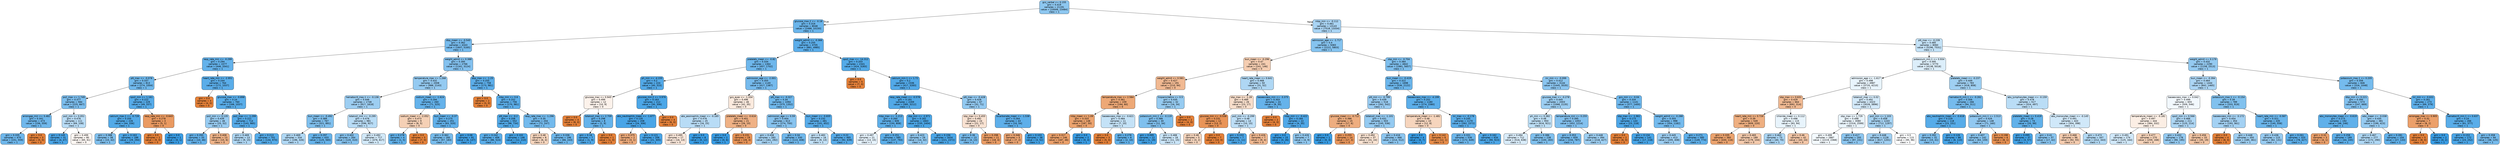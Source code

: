 digraph Tree {
node [shape=box, style="filled, rounded", color="black", fontname="helvetica"] ;
edge [fontname="helvetica"] ;
0 [label="gcs_verbal <= 0.155\ngini = 0.419\nsamples = 21191\nvalue = [10006, 23484]\nclass = 1", fillcolor="#8dc7f0"] ;
1 [label="glucose_max.2 <= -0.18\ngini = 0.316\nsamples = 8048\nvalue = [2488, 10150]\nclass = 1", fillcolor="#6ab5eb"] ;
0 -> 1 [labeldistance=2.5, labelangle=45, headlabel="True"] ;
2 [label="dbp_mean <= -0.545\ngini = 0.362\nsamples = 4343\nvalue = [1607, 5165]\nclass = 1", fillcolor="#77bbed"] ;
1 -> 2 ;
3 [label="resp_rate_min <= -0.299\ngini = 0.294\nsamples = 1577\nvalue = [446, 2041]\nclass = 1", fillcolor="#64b2eb"] ;
2 -> 3 ;
4 [label="ptt_max <= -0.078\ngini = 0.337\nsamples = 813\nvalue = [274, 1004]\nclass = 1", fillcolor="#6fb8ec"] ;
3 -> 4 ;
5 [label="po2_max <= 1.749\ngini = 0.377\nsamples = 584\nvalue = [225, 667]\nclass = 1", fillcolor="#7cbeee"] ;
4 -> 5 ;
6 [label="aniongap_min <= 3.482\ngini = 0.341\nsamples = 473\nvalue = [156, 559]\nclass = 1", fillcolor="#70b8ec"] ;
5 -> 6 ;
7 [label="gini = 0.335\nsamples = 470\nvalue = [151, 559]\nclass = 1", fillcolor="#6eb7ec"] ;
6 -> 7 ;
8 [label="gini = 0.0\nsamples = 3\nvalue = [5, 0]\nclass = 0", fillcolor="#e58139"] ;
6 -> 8 ;
9 [label="po2_min <= 0.051\ngini = 0.476\nsamples = 111\nvalue = [69, 108]\nclass = 1", fillcolor="#b8dcf6"] ;
5 -> 9 ;
10 [label="gini = 0.145\nsamples = 31\nvalue = [4, 47]\nclass = 1", fillcolor="#4aa5e7"] ;
9 -> 10 ;
11 [label="gini = 0.499\nsamples = 80\nvalue = [65, 61]\nclass = 0", fillcolor="#fdf7f3"] ;
9 -> 11 ;
12 [label="spo2_min <= 1.161\ngini = 0.222\nsamples = 229\nvalue = [49, 337]\nclass = 1", fillcolor="#56abe9"] ;
4 -> 12 ;
13 [label="calcium_max.1 <= -0.728\ngini = 0.205\nsamples = 226\nvalue = [44, 336]\nclass = 1", fillcolor="#53aae8"] ;
12 -> 13 ;
14 [label="gini = 0.388\nsamples = 38\nvalue = [15, 42]\nclass = 1", fillcolor="#80c0ee"] ;
13 -> 14 ;
15 [label="gini = 0.163\nsamples = 188\nvalue = [29, 294]\nclass = 1", fillcolor="#4da7e8"] ;
13 -> 15 ;
16 [label="resp_rate_min <= -0.643\ngini = 0.278\nsamples = 3\nvalue = [5, 1]\nclass = 0", fillcolor="#ea9a61"] ;
12 -> 16 ;
17 [label="gini = 0.0\nsamples = 2\nvalue = [5, 0]\nclass = 0", fillcolor="#e58139"] ;
16 -> 17 ;
18 [label="gini = 0.0\nsamples = 1\nvalue = [0, 1]\nclass = 1", fillcolor="#399de5"] ;
16 -> 18 ;
19 [label="heart_rate_min <= -2.951\ngini = 0.244\nsamples = 764\nvalue = [172, 1037]\nclass = 1", fillcolor="#5aade9"] ;
3 -> 19 ;
20 [label="gini = 0.0\nsamples = 4\nvalue = [4, 0]\nclass = 0", fillcolor="#e58139"] ;
19 -> 20 ;
21 [label="glucose_max <= -0.898\ngini = 0.24\nsamples = 760\nvalue = [168, 1037]\nclass = 1", fillcolor="#59ade9"] ;
19 -> 21 ;
22 [label="po2_min <= 0.135\ngini = 0.439\nsamples = 46\nvalue = [25, 52]\nclass = 1", fillcolor="#98ccf2"] ;
21 -> 22 ;
23 [label="gini = 0.293\nsamples = 33\nvalue = [10, 46]\nclass = 1", fillcolor="#64b2eb"] ;
22 -> 23 ;
24 [label="gini = 0.408\nsamples = 13\nvalue = [15, 6]\nclass = 0", fillcolor="#efb388"] ;
22 -> 24 ;
25 [label="po2_max <= -1.299\ngini = 0.221\nsamples = 714\nvalue = [143, 985]\nclass = 1", fillcolor="#56abe9"] ;
21 -> 25 ;
26 [label="gini = 0.469\nsamples = 13\nvalue = [9, 15]\nclass = 1", fillcolor="#b0d8f5"] ;
25 -> 26 ;
27 [label="gini = 0.213\nsamples = 701\nvalue = [134, 970]\nclass = 1", fillcolor="#54abe9"] ;
25 -> 27 ;
28 [label="weight_admit <= 0.388\ngini = 0.395\nsamples = 2766\nvalue = [1161, 3124]\nclass = 1", fillcolor="#83c1ef"] ;
2 -> 28 ;
29 [label="temperature_max <= 1.268\ngini = 0.432\nsamples = 2008\nvalue = [988, 2143]\nclass = 1", fillcolor="#94caf1"] ;
28 -> 29 ;
30 [label="hematocrit_max.1 <= -0.136\ngini = 0.446\nsamples = 1748\nvalue = [917, 1818]\nclass = 1", fillcolor="#9dcef2"] ;
29 -> 30 ;
31 [label="bun_mean <= -0.492\ngini = 0.389\nsamples = 767\nvalue = [321, 891]\nclass = 1", fillcolor="#80c0ee"] ;
30 -> 31 ;
32 [label="gini = 0.469\nsamples = 334\nvalue = [196, 326]\nclass = 1", fillcolor="#b0d8f5"] ;
31 -> 32 ;
33 [label="gini = 0.297\nsamples = 433\nvalue = [125, 565]\nclass = 1", fillcolor="#65b3eb"] ;
31 -> 33 ;
34 [label="totalco2_min <= -0.295\ngini = 0.476\nsamples = 981\nvalue = [596, 927]\nclass = 1", fillcolor="#b8dcf6"] ;
30 -> 34 ;
35 [label="gini = 0.402\nsamples = 264\nvalue = [120, 310]\nclass = 1", fillcolor="#86c3ef"] ;
34 -> 35 ;
36 [label="gini = 0.492\nsamples = 717\nvalue = [476, 617]\nclass = 1", fillcolor="#d2e9f9"] ;
34 -> 36 ;
37 [label="sodium_mean <= -1.624\ngini = 0.294\nsamples = 260\nvalue = [71, 325]\nclass = 1", fillcolor="#64b2eb"] ;
29 -> 37 ;
38 [label="sodium_mean <= -2.052\ngini = 0.473\nsamples = 9\nvalue = [8, 5]\nclass = 0", fillcolor="#f5d0b5"] ;
37 -> 38 ;
39 [label="gini = 0.278\nsamples = 4\nvalue = [1, 5]\nclass = 1", fillcolor="#61b1ea"] ;
38 -> 39 ;
40 [label="gini = 0.0\nsamples = 5\nvalue = [7, 0]\nclass = 0", fillcolor="#e58139"] ;
38 -> 40 ;
41 [label="bun_mean <= -0.37\ngini = 0.275\nsamples = 251\nvalue = [63, 320]\nclass = 1", fillcolor="#60b0ea"] ;
37 -> 41 ;
42 [label="gini = 0.362\nsamples = 160\nvalue = [57, 183]\nclass = 1", fillcolor="#77bced"] ;
41 -> 42 ;
43 [label="gini = 0.08\nsamples = 91\nvalue = [6, 137]\nclass = 1", fillcolor="#42a1e6"] ;
41 -> 43 ;
44 [label="dbp_max <= -1.25\ngini = 0.255\nsamples = 758\nvalue = [173, 981]\nclass = 1", fillcolor="#5caeea"] ;
28 -> 44 ;
45 [label="gini = 0.0\nsamples = 2\nvalue = [3, 0]\nclass = 0", fillcolor="#e58139"] ;
44 -> 45 ;
46 [label="mbp_min <= 0.6\ngini = 0.252\nsamples = 756\nvalue = [170, 981]\nclass = 1", fillcolor="#5baeea"] ;
44 -> 46 ;
47 [label="ptt_max <= -0.2\ngini = 0.208\nsamples = 552\nvalue = [98, 734]\nclass = 1", fillcolor="#53aae8"] ;
46 -> 47 ;
48 [label="gini = 0.242\nsamples = 406\nvalue = [86, 524]\nclass = 1", fillcolor="#59ade9"] ;
47 -> 48 ;
49 [label="gini = 0.102\nsamples = 146\nvalue = [12, 210]\nclass = 1", fillcolor="#44a3e6"] ;
47 -> 49 ;
50 [label="resp_rate_max <= -1.296\ngini = 0.35\nsamples = 204\nvalue = [72, 247]\nclass = 1", fillcolor="#73baed"] ;
46 -> 50 ;
51 [label="gini = 0.48\nsamples = 8\nvalue = [6, 4]\nclass = 0", fillcolor="#f6d5bd"] ;
50 -> 51 ;
52 [label="gini = 0.336\nsamples = 196\nvalue = [66, 243]\nclass = 1", fillcolor="#6fb8ec"] ;
50 -> 52 ;
53 [label="weight_admit <= -0.366\ngini = 0.255\nsamples = 3705\nvalue = [881, 4985]\nclass = 1", fillcolor="#5caeea"] ;
1 -> 53 ;
54 [label="platelets_mean <= -0.82\ngini = 0.334\nsamples = 1364\nvalue = [457, 1702]\nclass = 1", fillcolor="#6eb7ec"] ;
53 -> 54 ;
55 [label="ph_min <= -4.155\ngini = 0.2\nsamples = 224\nvalue = [40, 315]\nclass = 1", fillcolor="#52a9e8"] ;
54 -> 55 ;
56 [label="glucose_max <= 0.945\ngini = 0.499\nsamples = 12\nvalue = [10, 9]\nclass = 0", fillcolor="#fcf2eb"] ;
55 -> 56 ;
57 [label="gini = 0.0\nsamples = 4\nvalue = [8, 0]\nclass = 0", fillcolor="#e58139"] ;
56 -> 57 ;
58 [label="totalco2_max <= 2.709\ngini = 0.298\nsamples = 8\nvalue = [2, 9]\nclass = 1", fillcolor="#65b3eb"] ;
56 -> 58 ;
59 [label="gini = 0.18\nsamples = 7\nvalue = [1, 9]\nclass = 1", fillcolor="#4fa8e8"] ;
58 -> 59 ;
60 [label="gini = 0.0\nsamples = 1\nvalue = [1, 0]\nclass = 0", fillcolor="#e58139"] ;
58 -> 60 ;
61 [label="glucose_min.2 <= 3.976\ngini = 0.163\nsamples = 212\nvalue = [30, 306]\nclass = 1", fillcolor="#4ca7e8"] ;
55 -> 61 ;
62 [label="abs_neutrophils_mean <= -1.677\ngini = 0.135\nsamples = 208\nvalue = [24, 306]\nclass = 1", fillcolor="#49a5e7"] ;
61 -> 62 ;
63 [label="gini = 0.375\nsamples = 2\nvalue = [3, 1]\nclass = 0", fillcolor="#eeab7b"] ;
62 -> 63 ;
64 [label="gini = 0.121\nsamples = 206\nvalue = [21, 305]\nclass = 1", fillcolor="#47a4e7"] ;
62 -> 64 ;
65 [label="gini = 0.0\nsamples = 4\nvalue = [6, 0]\nclass = 0", fillcolor="#e58139"] ;
61 -> 65 ;
66 [label="admission_age <= -2.001\ngini = 0.355\nsamples = 1140\nvalue = [417, 1387]\nclass = 1", fillcolor="#75baed"] ;
54 -> 66 ;
67 [label="gcs_eyes <= -1.334\ngini = 0.496\nsamples = 46\nvalue = [42, 35]\nclass = 0", fillcolor="#fbeade"] ;
66 -> 67 ;
68 [label="abs_eosinophils_mean <= -0.165\ngini = 0.476\nsamples = 25\nvalue = [16, 25]\nclass = 1", fillcolor="#b8dcf6"] ;
67 -> 68 ;
69 [label="gini = 0.495\nsamples = 17\nvalue = [16, 13]\nclass = 0", fillcolor="#fae7da"] ;
68 -> 69 ;
70 [label="gini = 0.0\nsamples = 8\nvalue = [0, 12]\nclass = 1", fillcolor="#399de5"] ;
68 -> 70 ;
71 [label="platelets_mean <= -0.616\ngini = 0.401\nsamples = 21\nvalue = [26, 10]\nclass = 0", fillcolor="#efb185"] ;
67 -> 71 ;
72 [label="gini = 0.0\nsamples = 2\nvalue = [0, 6]\nclass = 1", fillcolor="#399de5"] ;
71 -> 72 ;
73 [label="gini = 0.231\nsamples = 19\nvalue = [26, 4]\nclass = 0", fillcolor="#e99457"] ;
71 -> 73 ;
74 [label="ptt_max <= -0.327\ngini = 0.34\nsamples = 1094\nvalue = [375, 1352]\nclass = 1", fillcolor="#70b8ec"] ;
66 -> 74 ;
75 [label="admission_age <= 0.59\ngini = 0.404\nsamples = 613\nvalue = [274, 700]\nclass = 1", fillcolor="#87c3ef"] ;
74 -> 75 ;
76 [label="gini = 0.458\nsamples = 283\nvalue = [161, 292]\nclass = 1", fillcolor="#a6d3f3"] ;
75 -> 76 ;
77 [label="gini = 0.34\nsamples = 330\nvalue = [113, 408]\nclass = 1", fillcolor="#70b8ec"] ;
75 -> 77 ;
78 [label="bun_mean <= -0.835\ngini = 0.232\nsamples = 481\nvalue = [101, 652]\nclass = 1", fillcolor="#58ace9"] ;
74 -> 78 ;
79 [label="gini = 0.483\nsamples = 16\nvalue = [9, 13]\nclass = 1", fillcolor="#c2e1f7"] ;
78 -> 79 ;
80 [label="gini = 0.22\nsamples = 465\nvalue = [92, 639]\nclass = 1", fillcolor="#56abe9"] ;
78 -> 80 ;
81 [label="spo2_max <= -14.312\ngini = 0.203\nsamples = 2341\nvalue = [424, 3283]\nclass = 1", fillcolor="#53aae8"] ;
53 -> 81 ;
82 [label="gini = 0.0\nsamples = 5\nvalue = [7, 0]\nclass = 0", fillcolor="#e58139"] ;
81 -> 82 ;
83 [label="calcium_min.1 <= 1.72\ngini = 0.2\nsamples = 2336\nvalue = [417, 3283]\nclass = 1", fillcolor="#52a9e8"] ;
81 -> 83 ;
84 [label="resp_rate_mean <= -0.578\ngini = 0.191\nsamples = 2269\nvalue = [385, 3212]\nclass = 1", fillcolor="#51a9e8"] ;
83 -> 84 ;
85 [label="mbp_max <= -1.213\ngini = 0.264\nsamples = 606\nvalue = [150, 808]\nclass = 1", fillcolor="#5eafea"] ;
84 -> 85 ;
86 [label="gini = 0.497\nsamples = 21\nvalue = [13, 15]\nclass = 1", fillcolor="#e5f2fc"] ;
85 -> 86 ;
87 [label="gini = 0.251\nsamples = 585\nvalue = [137, 793]\nclass = 1", fillcolor="#5baee9"] ;
85 -> 87 ;
88 [label="sbp_min <= -2.971\ngini = 0.162\nsamples = 1663\nvalue = [235, 2404]\nclass = 1", fillcolor="#4ca7e8"] ;
84 -> 88 ;
89 [label="gini = 0.423\nsamples = 29\nvalue = [14, 32]\nclass = 1", fillcolor="#90c8f0"] ;
88 -> 89 ;
90 [label="gini = 0.156\nsamples = 1634\nvalue = [221, 2372]\nclass = 1", fillcolor="#4ba6e7"] ;
88 -> 90 ;
91 [label="ptt_max <= -0.428\ngini = 0.428\nsamples = 67\nvalue = [32, 71]\nclass = 1", fillcolor="#92c9f1"] ;
83 -> 91 ;
92 [label="sbp_max <= 0.455\ngini = 0.492\nsamples = 24\nvalue = [22, 17]\nclass = 0", fillcolor="#f9e2d2"] ;
91 -> 92 ;
93 [label="gini = 0.36\nsamples = 13\nvalue = [4, 13]\nclass = 1", fillcolor="#76bbed"] ;
92 -> 93 ;
94 [label="gini = 0.298\nsamples = 11\nvalue = [18, 4]\nclass = 0", fillcolor="#eb9d65"] ;
92 -> 94 ;
95 [label="bicarbonate_mean <= -1.538\ngini = 0.264\nsamples = 43\nvalue = [10, 54]\nclass = 1", fillcolor="#5eafea"] ;
91 -> 95 ;
96 [label="gini = 0.346\nsamples = 5\nvalue = [7, 2]\nclass = 0", fillcolor="#eca572"] ;
95 -> 96 ;
97 [label="gini = 0.103\nsamples = 38\nvalue = [3, 52]\nclass = 1", fillcolor="#44a3e6"] ;
95 -> 97 ;
98 [label="mbp_min <= -0.112\ngini = 0.461\nsamples = 13143\nvalue = [7518, 13334]\nclass = 1", fillcolor="#a9d4f4"] ;
0 -> 98 [labeldistance=2.5, labelangle=-45, headlabel="False"] ;
99 [label="admission_age <= -1.717\ngini = 0.4\nsamples = 5083\nvalue = [2222, 5803]\nclass = 1", fillcolor="#85c3ef"] ;
98 -> 99 ;
100 [label="bun_mean <= -0.296\ngini = 0.47\nsamples = 241\nvalue = [241, 146]\nclass = 0", fillcolor="#f5cdb1"] ;
99 -> 100 ;
101 [label="weight_admit <= 0.581\ngini = 0.427\nsamples = 191\nvalue = [210, 94]\nclass = 0", fillcolor="#f1b992"] ;
100 -> 101 ;
102 [label="temperature_max <= 2.584\ngini = 0.361\nsamples = 159\nvalue = [194, 60]\nclass = 0", fillcolor="#eda876"] ;
101 -> 102 ;
103 [label="mbp_mean <= 1.09\ngini = 0.333\nsamples = 148\nvalue = [187, 50]\nclass = 0", fillcolor="#eca36e"] ;
102 -> 103 ;
104 [label="gini = 0.317\nsamples = 146\nvalue = [187, 46]\nclass = 0", fillcolor="#eba06a"] ;
103 -> 104 ;
105 [label="gini = 0.0\nsamples = 2\nvalue = [0, 4]\nclass = 1", fillcolor="#399de5"] ;
103 -> 105 ;
106 [label="baseexcess_max <= -0.621\ngini = 0.484\nsamples = 11\nvalue = [7, 10]\nclass = 1", fillcolor="#c4e2f7"] ;
102 -> 106 ;
107 [label="gini = 0.0\nsamples = 3\nvalue = [5, 0]\nclass = 0", fillcolor="#e58139"] ;
106 -> 107 ;
108 [label="gini = 0.278\nsamples = 8\nvalue = [2, 10]\nclass = 1", fillcolor="#61b1ea"] ;
106 -> 108 ;
109 [label="hispanic/latino <= 0.5\ngini = 0.435\nsamples = 32\nvalue = [16, 34]\nclass = 1", fillcolor="#96cbf1"] ;
101 -> 109 ;
110 [label="potassium_min.1 <= -0.119\ngini = 0.386\nsamples = 30\nvalue = [12, 34]\nclass = 1", fillcolor="#7fc0ee"] ;
109 -> 110 ;
111 [label="gini = 0.095\nsamples = 12\nvalue = [1, 19]\nclass = 1", fillcolor="#43a2e6"] ;
110 -> 111 ;
112 [label="gini = 0.488\nsamples = 18\nvalue = [11, 15]\nclass = 1", fillcolor="#cae5f8"] ;
110 -> 112 ;
113 [label="gini = 0.0\nsamples = 2\nvalue = [4, 0]\nclass = 0", fillcolor="#e58139"] ;
109 -> 113 ;
114 [label="heart_rate_mean <= 0.641\ngini = 0.468\nsamples = 50\nvalue = [31, 52]\nclass = 1", fillcolor="#afd7f4"] ;
100 -> 114 ;
115 [label="sbp_max <= -1.28\ngini = 0.489\nsamples = 26\nvalue = [23, 17]\nclass = 0", fillcolor="#f8decb"] ;
114 -> 115 ;
116 [label="glucose_min <= -0.538\ngini = 0.231\nsamples = 12\nvalue = [13, 2]\nclass = 0", fillcolor="#e99457"] ;
115 -> 116 ;
117 [label="gini = 0.48\nsamples = 5\nvalue = [3, 2]\nclass = 0", fillcolor="#f6d5bd"] ;
116 -> 117 ;
118 [label="gini = 0.0\nsamples = 7\nvalue = [10, 0]\nclass = 0", fillcolor="#e58139"] ;
116 -> 118 ;
119 [label="po2_min <= -0.299\ngini = 0.48\nsamples = 14\nvalue = [10, 15]\nclass = 1", fillcolor="#bddef6"] ;
115 -> 119 ;
120 [label="gini = 0.153\nsamples = 7\nvalue = [1, 11]\nclass = 1", fillcolor="#4ba6e7"] ;
119 -> 120 ;
121 [label="gini = 0.426\nsamples = 7\nvalue = [9, 4]\nclass = 0", fillcolor="#f1b991"] ;
119 -> 121 ;
122 [label="baseexcess_min <= -3.375\ngini = 0.303\nsamples = 24\nvalue = [8, 35]\nclass = 1", fillcolor="#66b3eb"] ;
114 -> 122 ;
123 [label="gini = 0.0\nsamples = 2\nvalue = [4, 0]\nclass = 0", fillcolor="#e58139"] ;
122 -> 123 ;
124 [label="mbp_min <= -0.422\ngini = 0.184\nsamples = 22\nvalue = [4, 35]\nclass = 1", fillcolor="#50a8e8"] ;
122 -> 124 ;
125 [label="gini = 0.0\nsamples = 15\nvalue = [0, 26]\nclass = 1", fillcolor="#399de5"] ;
124 -> 125 ;
126 [label="gini = 0.426\nsamples = 7\nvalue = [4, 9]\nclass = 1", fillcolor="#91c9f1"] ;
124 -> 126 ;
127 [label="sbp_min <= -0.704\ngini = 0.384\nsamples = 4842\nvalue = [1981, 5657]\nclass = 1", fillcolor="#7ebfee"] ;
99 -> 127 ;
128 [label="bun_mean <= -0.419\ngini = 0.322\nsamples = 1698\nvalue = [536, 2122]\nclass = 1", fillcolor="#6bb6ec"] ;
127 -> 128 ;
129 [label="ptt_min <= -0.799\ngini = 0.439\nsamples = 518\nvalue = [262, 542]\nclass = 1", fillcolor="#99ccf2"] ;
128 -> 129 ;
130 [label="glucose_mean <= -0.712\ngini = 0.386\nsamples = 15\nvalue = [17, 6]\nclass = 0", fillcolor="#eead7f"] ;
129 -> 130 ;
131 [label="gini = 0.0\nsamples = 1\nvalue = [0, 3]\nclass = 1", fillcolor="#399de5"] ;
130 -> 131 ;
132 [label="gini = 0.255\nsamples = 14\nvalue = [17, 3]\nclass = 0", fillcolor="#ea975c"] ;
130 -> 132 ;
133 [label="totalco2_max <= -1.101\ngini = 0.431\nsamples = 503\nvalue = [245, 536]\nclass = 1", fillcolor="#94caf1"] ;
129 -> 133 ;
134 [label="gini = 0.492\nsamples = 37\nvalue = [31, 24]\nclass = 0", fillcolor="#f9e3d2"] ;
133 -> 134 ;
135 [label="gini = 0.416\nsamples = 466\nvalue = [214, 512]\nclass = 1", fillcolor="#8cc6f0"] ;
133 -> 135 ;
136 [label="baseexcess_max <= -4.199\ngini = 0.252\nsamples = 1180\nvalue = [274, 1580]\nclass = 1", fillcolor="#5baeea"] ;
128 -> 136 ;
137 [label="temperature_mean <= -1.481\ngini = 0.48\nsamples = 10\nvalue = [12, 8]\nclass = 0", fillcolor="#f6d5bd"] ;
136 -> 137 ;
138 [label="gini = 0.0\nsamples = 4\nvalue = [0, 7]\nclass = 1", fillcolor="#399de5"] ;
137 -> 138 ;
139 [label="gini = 0.142\nsamples = 6\nvalue = [12, 1]\nclass = 0", fillcolor="#e78c49"] ;
137 -> 139 ;
140 [label="inr_max <= -0.178\ngini = 0.245\nsamples = 1170\nvalue = [262, 1572]\nclass = 1", fillcolor="#5aade9"] ;
136 -> 140 ;
141 [label="gini = 0.331\nsamples = 536\nvalue = [172, 649]\nclass = 1", fillcolor="#6db7ec"] ;
140 -> 141 ;
142 [label="gini = 0.162\nsamples = 634\nvalue = [90, 923]\nclass = 1", fillcolor="#4ca7e8"] ;
140 -> 142 ;
143 [label="inr_min <= -0.099\ngini = 0.412\nsamples = 3144\nvalue = [1445, 3535]\nclass = 1", fillcolor="#8ac5f0"] ;
127 -> 143 ;
144 [label="glucose_max <= -0.278\ngini = 0.445\nsamples = 2003\nvalue = [1068, 2135]\nclass = 1", fillcolor="#9ccef2"] ;
143 -> 144 ;
145 [label="ph_min <= 0.382\ngini = 0.48\nsamples = 950\nvalue = [616, 921]\nclass = 1", fillcolor="#bddff6"] ;
144 -> 145 ;
146 [label="gini = 0.494\nsamples = 712\nvalue = [516, 638]\nclass = 1", fillcolor="#d9ecfa"] ;
145 -> 146 ;
147 [label="gini = 0.386\nsamples = 238\nvalue = [100, 283]\nclass = 1", fillcolor="#7fc0ee"] ;
145 -> 147 ;
148 [label="temperature_min <= 0.255\ngini = 0.395\nsamples = 1053\nvalue = [452, 1214]\nclass = 1", fillcolor="#83c1ef"] ;
144 -> 148 ;
149 [label="gini = 0.353\nsamples = 659\nvalue = [234, 787]\nclass = 1", fillcolor="#74baed"] ;
148 -> 149 ;
150 [label="gini = 0.448\nsamples = 394\nvalue = [218, 427]\nclass = 1", fillcolor="#9ecff2"] ;
148 -> 150 ;
151 [label="gcs_min <= -0.04\ngini = 0.334\nsamples = 1141\nvalue = [377, 1400]\nclass = 1", fillcolor="#6eb7ec"] ;
143 -> 151 ;
152 [label="sbp_max <= -1.961\ngini = 0.173\nsamples = 143\nvalue = [23, 218]\nclass = 1", fillcolor="#4ea7e8"] ;
151 -> 152 ;
153 [label="gini = 0.0\nsamples = 2\nvalue = [6, 0]\nclass = 0", fillcolor="#e58139"] ;
152 -> 153 ;
154 [label="gini = 0.134\nsamples = 141\nvalue = [17, 218]\nclass = 1", fillcolor="#48a5e7"] ;
152 -> 154 ;
155 [label="weight_admit <= -0.288\ngini = 0.355\nsamples = 998\nvalue = [354, 1182]\nclass = 1", fillcolor="#74baed"] ;
151 -> 155 ;
156 [label="gini = 0.445\nsamples = 413\nvalue = [205, 408]\nclass = 1", fillcolor="#9ccef2"] ;
155 -> 156 ;
157 [label="gini = 0.271\nsamples = 585\nvalue = [149, 774]\nclass = 1", fillcolor="#5fb0ea"] ;
155 -> 157 ;
158 [label="ptt_max <= -0.239\ngini = 0.485\nsamples = 8060\nvalue = [5296, 7531]\nclass = 1", fillcolor="#c4e2f7"] ;
98 -> 158 ;
159 [label="potassium_min.1 <= 0.934\ngini = 0.495\nsamples = 5770\nvalue = [4138, 5018]\nclass = 1", fillcolor="#dceefa"] ;
158 -> 159 ;
160 [label="admission_age <= -1.617\ngini = 0.498\nsamples = 4987\nvalue = [3720, 4210]\nclass = 1", fillcolor="#e8f4fc"] ;
159 -> 160 ;
161 [label="sbp_max <= 0.631\ngini = 0.429\nsamples = 664\nvalue = [692, 314]\nclass = 0", fillcolor="#f1ba93"] ;
160 -> 161 ;
162 [label="heart_rate_min <= 0.726\ngini = 0.39\nsamples = 549\nvalue = [609, 220]\nclass = 0", fillcolor="#eeaf81"] ;
161 -> 162 ;
163 [label="gini = 0.335\nsamples = 360\nvalue = [430, 116]\nclass = 0", fillcolor="#eca36e"] ;
162 -> 163 ;
164 [label="gini = 0.465\nsamples = 189\nvalue = [179, 104]\nclass = 0", fillcolor="#f4caac"] ;
162 -> 164 ;
165 [label="chloride_mean <= 0.112\ngini = 0.498\nsamples = 115\nvalue = [83, 94]\nclass = 1", fillcolor="#e8f4fc"] ;
161 -> 165 ;
166 [label="gini = 0.463\nsamples = 73\nvalue = [40, 70]\nclass = 1", fillcolor="#aad5f4"] ;
165 -> 166 ;
167 [label="gini = 0.46\nsamples = 42\nvalue = [43, 24]\nclass = 0", fillcolor="#f4c7a8"] ;
165 -> 167 ;
168 [label="totalco2_max <= 0.02\ngini = 0.492\nsamples = 4323\nvalue = [3028, 3896]\nclass = 1", fillcolor="#d3e9f9"] ;
160 -> 168 ;
169 [label="sbp_max <= 1.729\ngini = 0.498\nsamples = 3080\nvalue = [2316, 2599]\nclass = 1", fillcolor="#e9f4fc"] ;
168 -> 169 ;
170 [label="gini = 0.499\nsamples = 2887\nvalue = [2219, 2368]\nclass = 1", fillcolor="#f3f9fd"] ;
169 -> 170 ;
171 [label="gini = 0.417\nsamples = 193\nvalue = [97, 231]\nclass = 1", fillcolor="#8cc6f0"] ;
169 -> 171 ;
172 [label="po2_min <= 1.103\ngini = 0.458\nsamples = 1243\nvalue = [712, 1297]\nclass = 1", fillcolor="#a6d3f3"] ;
168 -> 172 ;
173 [label="gini = 0.448\nsamples = 1128\nvalue = [617, 1201]\nclass = 1", fillcolor="#9fcff2"] ;
172 -> 173 ;
174 [label="gini = 0.5\nsamples = 115\nvalue = [95, 96]\nclass = 1", fillcolor="#fdfeff"] ;
172 -> 174 ;
175 [label="platelets_mean <= -0.237\ngini = 0.449\nsamples = 783\nvalue = [418, 808]\nclass = 1", fillcolor="#9fd0f2"] ;
159 -> 175 ;
176 [label="hematocrit_min.1 <= -0.261\ngini = 0.356\nsamples = 266\nvalue = [94, 311]\nclass = 1", fillcolor="#75bbed"] ;
175 -> 176 ;
177 [label="abs_neutrophils_mean <= -0.618\ngini = 0.229\nsamples = 118\nvalue = [23, 151]\nclass = 1", fillcolor="#57ace9"] ;
176 -> 177 ;
178 [label="gini = 0.392\nsamples = 32\nvalue = [15, 41]\nclass = 1", fillcolor="#81c1ef"] ;
177 -> 178 ;
179 [label="gini = 0.126\nsamples = 86\nvalue = [8, 110]\nclass = 1", fillcolor="#47a4e7"] ;
177 -> 179 ;
180 [label="potassium_min.1 <= 2.513\ngini = 0.426\nsamples = 148\nvalue = [71, 160]\nclass = 1", fillcolor="#91c8f1"] ;
176 -> 180 ;
181 [label="gini = 0.407\nsamples = 142\nvalue = [63, 159]\nclass = 1", fillcolor="#87c4ef"] ;
180 -> 181 ;
182 [label="gini = 0.198\nsamples = 6\nvalue = [8, 1]\nclass = 0", fillcolor="#e89152"] ;
180 -> 182 ;
183 [label="abs_lymphocytes_mean <= -0.159\ngini = 0.478\nsamples = 517\nvalue = [324, 497]\nclass = 1", fillcolor="#baddf6"] ;
175 -> 183 ;
184 [label="platelets_mean <= 0.419\ngini = 0.28\nsamples = 74\nvalue = [20, 99]\nclass = 1", fillcolor="#61b1ea"] ;
183 -> 184 ;
185 [label="gini = 0.095\nsamples = 37\nvalue = [3, 57]\nclass = 1", fillcolor="#43a2e6"] ;
184 -> 185 ;
186 [label="gini = 0.41\nsamples = 37\nvalue = [17, 42]\nclass = 1", fillcolor="#89c5f0"] ;
184 -> 186 ;
187 [label="abs_monocytes_mean <= -0.145\ngini = 0.491\nsamples = 443\nvalue = [304, 398]\nclass = 1", fillcolor="#d0e8f9"] ;
183 -> 187 ;
188 [label="gini = 0.468\nsamples = 96\nvalue = [92, 55]\nclass = 0", fillcolor="#f5ccaf"] ;
187 -> 188 ;
189 [label="gini = 0.472\nsamples = 347\nvalue = [212, 343]\nclass = 1", fillcolor="#b3daf5"] ;
187 -> 189 ;
190 [label="weight_admit <= 0.179\ngini = 0.432\nsamples = 2290\nvalue = [1158, 2513]\nclass = 1", fillcolor="#94caf1"] ;
158 -> 190 ;
191 [label="bun_mean <= -0.394\ngini = 0.464\nsamples = 1444\nvalue = [842, 1465]\nclass = 1", fillcolor="#abd5f4"] ;
190 -> 191 ;
192 [label="baseexcess_max <= 0.042\ngini = 0.499\nsamples = 655\nvalue = [509, 546]\nclass = 1", fillcolor="#f2f8fd"] ;
191 -> 192 ;
193 [label="temperature_mean <= -0.181\ngini = 0.497\nsamples = 444\nvalue = [384, 332]\nclass = 0", fillcolor="#fbeee4"] ;
192 -> 193 ;
194 [label="gini = 0.491\nsamples = 174\nvalue = [125, 164]\nclass = 1", fillcolor="#d0e8f9"] ;
193 -> 194 ;
195 [label="gini = 0.477\nsamples = 270\nvalue = [259, 168]\nclass = 0", fillcolor="#f6d3b9"] ;
193 -> 195 ;
196 [label="spo2_min <= 0.566\ngini = 0.466\nsamples = 211\nvalue = [125, 214]\nclass = 1", fillcolor="#add6f4"] ;
192 -> 196 ;
197 [label="gini = 0.432\nsamples = 178\nvalue = [90, 195]\nclass = 1", fillcolor="#94caf1"] ;
196 -> 197 ;
198 [label="gini = 0.456\nsamples = 33\nvalue = [35, 19]\nclass = 0", fillcolor="#f3c5a4"] ;
196 -> 198 ;
199 [label="potassium_max.1 <= -0.154\ngini = 0.39\nsamples = 789\nvalue = [333, 919]\nclass = 1", fillcolor="#81c1ee"] ;
191 -> 199 ;
200 [label="baseexcess_min <= -3.172\ngini = 0.454\nsamples = 354\nvalue = [193, 361]\nclass = 1", fillcolor="#a3d1f3"] ;
199 -> 200 ;
201 [label="gini = 0.0\nsamples = 4\nvalue = [8, 0]\nclass = 0", fillcolor="#e58139"] ;
200 -> 201 ;
202 [label="gini = 0.448\nsamples = 350\nvalue = [185, 361]\nclass = 1", fillcolor="#9ecff2"] ;
200 -> 202 ;
203 [label="heart_rate_min <= -0.587\ngini = 0.321\nsamples = 435\nvalue = [140, 558]\nclass = 1", fillcolor="#6bb6ec"] ;
199 -> 203 ;
204 [label="gini = 0.436\nsamples = 115\nvalue = [62, 131]\nclass = 1", fillcolor="#97cbf1"] ;
203 -> 204 ;
205 [label="gini = 0.261\nsamples = 320\nvalue = [78, 427]\nclass = 1", fillcolor="#5dafea"] ;
203 -> 205 ;
206 [label="potassium_max.1 <= 0.205\ngini = 0.356\nsamples = 846\nvalue = [316, 1048]\nclass = 1", fillcolor="#75bbed"] ;
190 -> 206 ;
207 [label="dbp_min <= 0.221\ngini = 0.394\nsamples = 573\nvalue = [247, 669]\nclass = 1", fillcolor="#82c1ef"] ;
206 -> 207 ;
208 [label="abs_monocytes_mean <= -0.619\ngini = 0.273\nsamples = 192\nvalue = [48, 246]\nclass = 1", fillcolor="#60b0ea"] ;
207 -> 208 ;
209 [label="gini = 0.32\nsamples = 3\nvalue = [4, 1]\nclass = 0", fillcolor="#eca06a"] ;
208 -> 209 ;
210 [label="gini = 0.258\nsamples = 189\nvalue = [44, 245]\nclass = 1", fillcolor="#5dafea"] ;
208 -> 210 ;
211 [label="wbc_mean <= -0.038\ngini = 0.435\nsamples = 381\nvalue = [199, 423]\nclass = 1", fillcolor="#96cbf1"] ;
207 -> 211 ;
212 [label="gini = 0.467\nsamples = 277\nvalue = [172, 290]\nclass = 1", fillcolor="#aed7f4"] ;
211 -> 212 ;
213 [label="gini = 0.281\nsamples = 104\nvalue = [27, 133]\nclass = 1", fillcolor="#61b1ea"] ;
211 -> 213 ;
214 [label="inr_min <= -0.631\ngini = 0.261\nsamples = 273\nvalue = [69, 379]\nclass = 1", fillcolor="#5dafea"] ;
206 -> 214 ;
215 [label="aniongap_max <= 0.905\ngini = 0.32\nsamples = 7\nvalue = [8, 2]\nclass = 0", fillcolor="#eca06a"] ;
214 -> 215 ;
216 [label="gini = 0.0\nsamples = 5\nvalue = [8, 0]\nclass = 0", fillcolor="#e58139"] ;
215 -> 216 ;
217 [label="gini = 0.0\nsamples = 2\nvalue = [0, 2]\nclass = 1", fillcolor="#399de5"] ;
215 -> 217 ;
218 [label="hematocrit_min.1 <= 0.637\ngini = 0.24\nsamples = 266\nvalue = [61, 377]\nclass = 1", fillcolor="#59ade9"] ;
214 -> 218 ;
219 [label="gini = 0.153\nsamples = 172\nvalue = [23, 252]\nclass = 1", fillcolor="#4ba6e7"] ;
218 -> 219 ;
220 [label="gini = 0.358\nsamples = 94\nvalue = [38, 125]\nclass = 1", fillcolor="#75bbed"] ;
218 -> 220 ;
}